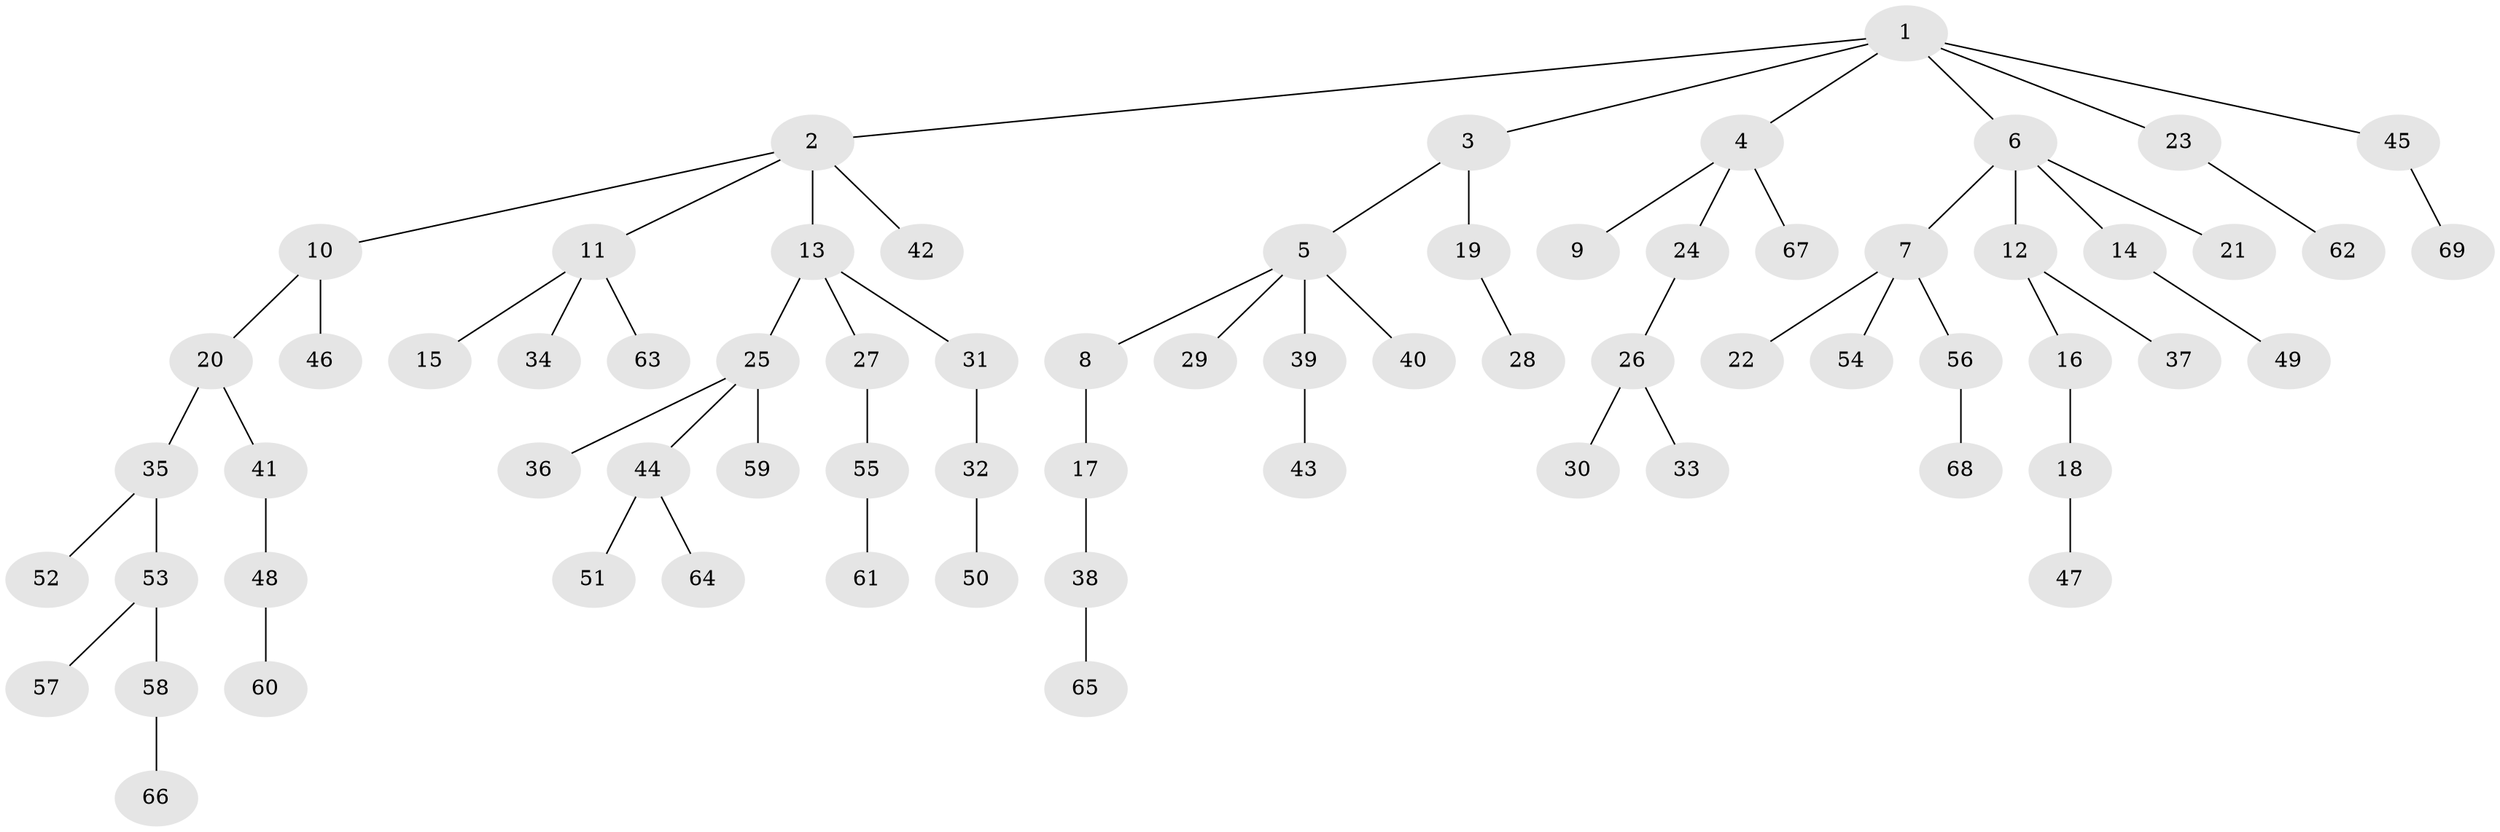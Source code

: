 // coarse degree distribution, {8: 0.05, 6: 0.05, 4: 0.05, 3: 0.05, 1: 0.75, 2: 0.05}
// Generated by graph-tools (version 1.1) at 2025/19/03/04/25 18:19:16]
// undirected, 69 vertices, 68 edges
graph export_dot {
graph [start="1"]
  node [color=gray90,style=filled];
  1;
  2;
  3;
  4;
  5;
  6;
  7;
  8;
  9;
  10;
  11;
  12;
  13;
  14;
  15;
  16;
  17;
  18;
  19;
  20;
  21;
  22;
  23;
  24;
  25;
  26;
  27;
  28;
  29;
  30;
  31;
  32;
  33;
  34;
  35;
  36;
  37;
  38;
  39;
  40;
  41;
  42;
  43;
  44;
  45;
  46;
  47;
  48;
  49;
  50;
  51;
  52;
  53;
  54;
  55;
  56;
  57;
  58;
  59;
  60;
  61;
  62;
  63;
  64;
  65;
  66;
  67;
  68;
  69;
  1 -- 2;
  1 -- 3;
  1 -- 4;
  1 -- 6;
  1 -- 23;
  1 -- 45;
  2 -- 10;
  2 -- 11;
  2 -- 13;
  2 -- 42;
  3 -- 5;
  3 -- 19;
  4 -- 9;
  4 -- 24;
  4 -- 67;
  5 -- 8;
  5 -- 29;
  5 -- 39;
  5 -- 40;
  6 -- 7;
  6 -- 12;
  6 -- 14;
  6 -- 21;
  7 -- 22;
  7 -- 54;
  7 -- 56;
  8 -- 17;
  10 -- 20;
  10 -- 46;
  11 -- 15;
  11 -- 34;
  11 -- 63;
  12 -- 16;
  12 -- 37;
  13 -- 25;
  13 -- 27;
  13 -- 31;
  14 -- 49;
  16 -- 18;
  17 -- 38;
  18 -- 47;
  19 -- 28;
  20 -- 35;
  20 -- 41;
  23 -- 62;
  24 -- 26;
  25 -- 36;
  25 -- 44;
  25 -- 59;
  26 -- 30;
  26 -- 33;
  27 -- 55;
  31 -- 32;
  32 -- 50;
  35 -- 52;
  35 -- 53;
  38 -- 65;
  39 -- 43;
  41 -- 48;
  44 -- 51;
  44 -- 64;
  45 -- 69;
  48 -- 60;
  53 -- 57;
  53 -- 58;
  55 -- 61;
  56 -- 68;
  58 -- 66;
}
